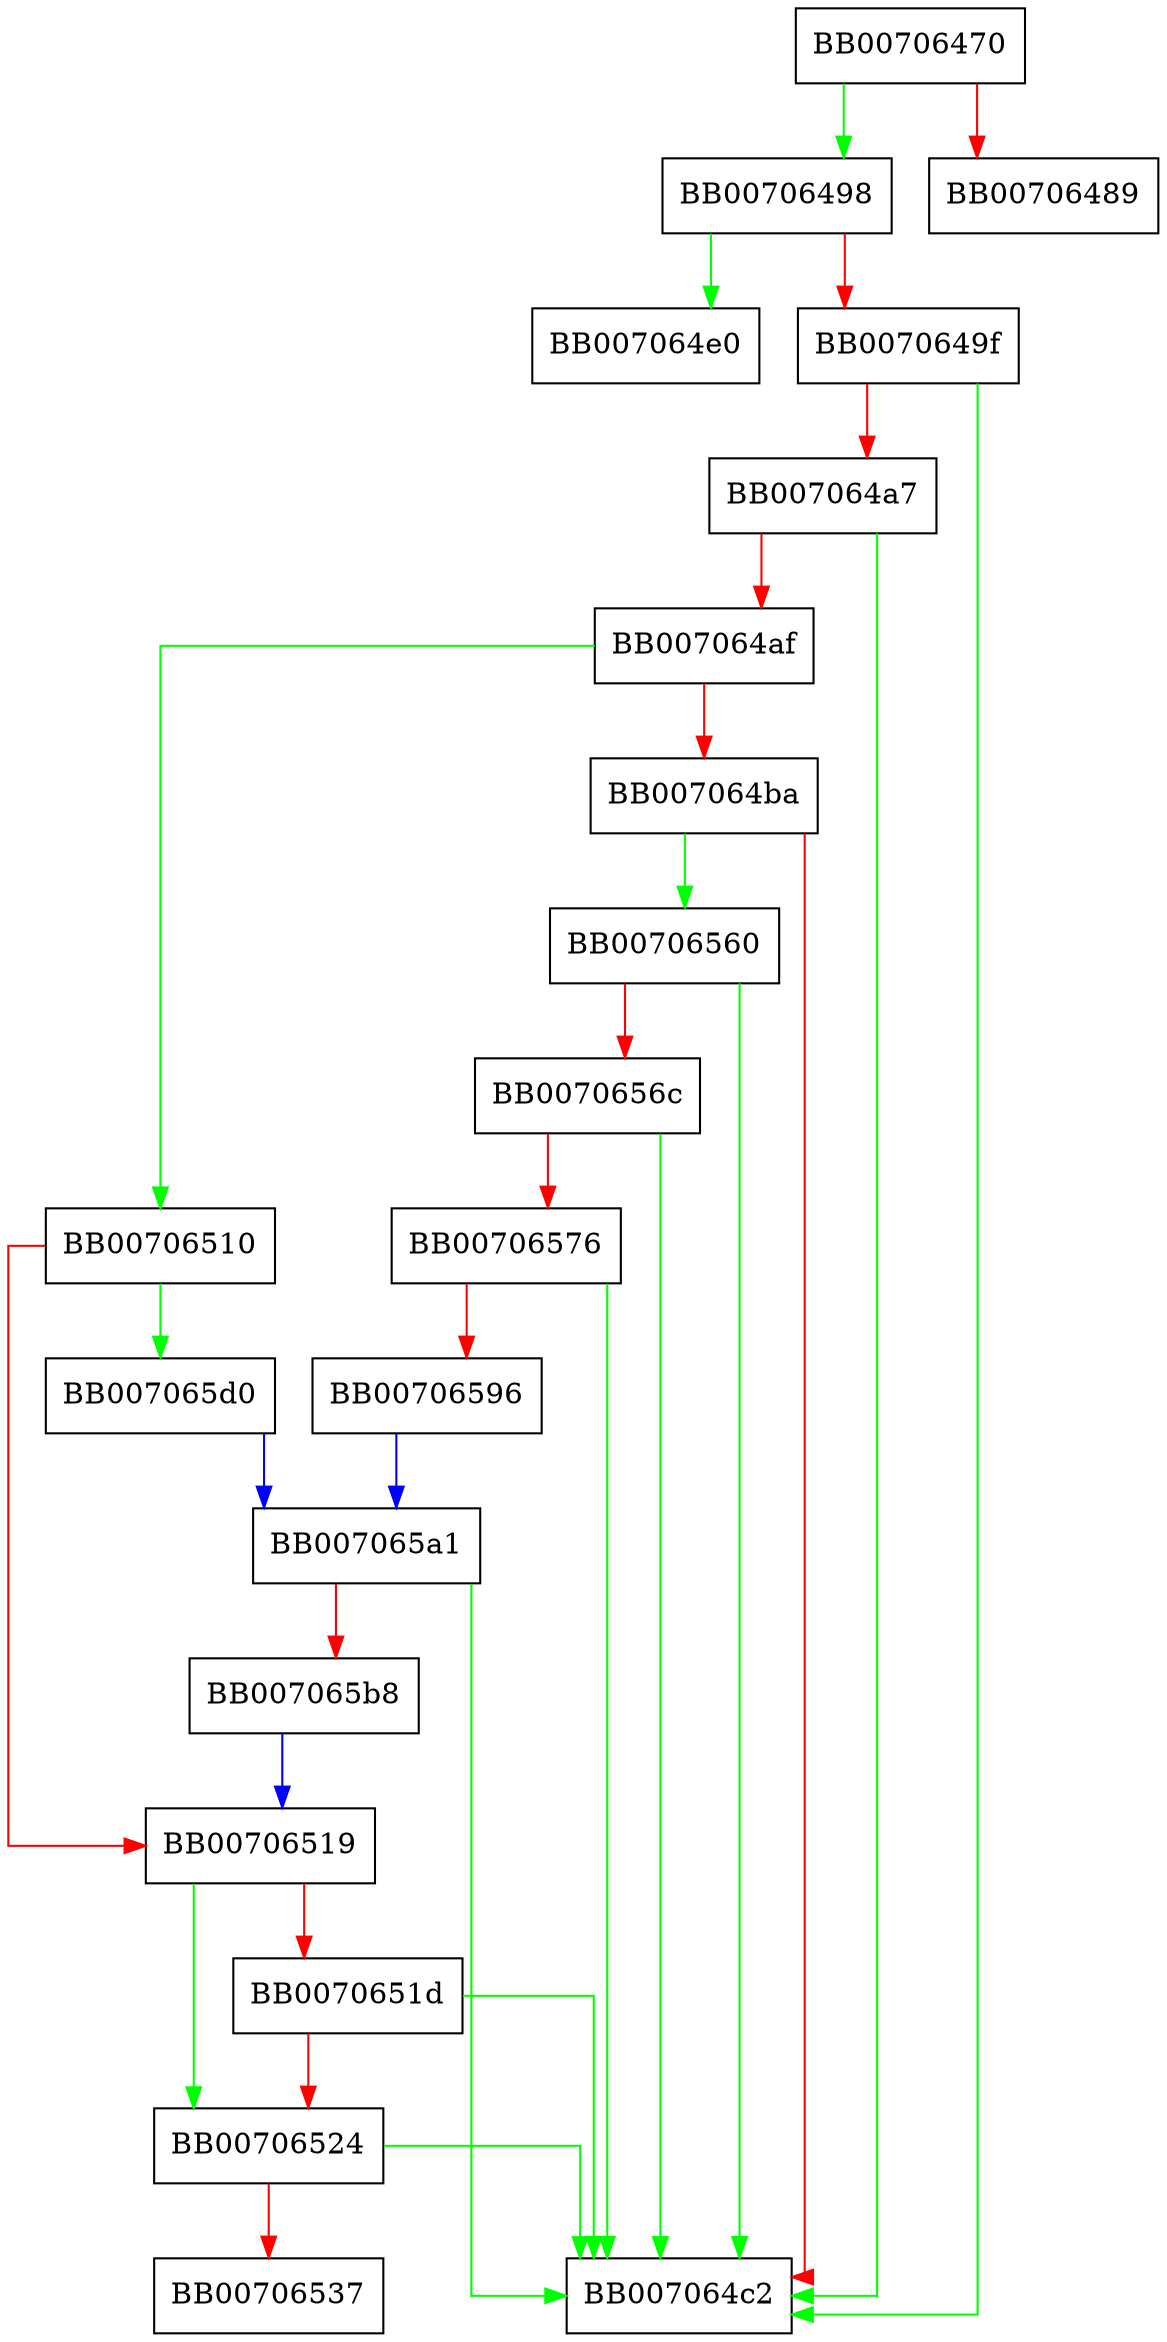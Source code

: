 digraph ossl_gcm_stream_final {
  node [shape="box"];
  graph [splines=ortho];
  BB00706470 -> BB00706498 [color="green"];
  BB00706470 -> BB00706489 [color="red"];
  BB00706498 -> BB007064e0 [color="green"];
  BB00706498 -> BB0070649f [color="red"];
  BB0070649f -> BB007064c2 [color="green"];
  BB0070649f -> BB007064a7 [color="red"];
  BB007064a7 -> BB007064c2 [color="green"];
  BB007064a7 -> BB007064af [color="red"];
  BB007064af -> BB00706510 [color="green"];
  BB007064af -> BB007064ba [color="red"];
  BB007064ba -> BB00706560 [color="green"];
  BB007064ba -> BB007064c2 [color="red"];
  BB00706510 -> BB007065d0 [color="green"];
  BB00706510 -> BB00706519 [color="red"];
  BB00706519 -> BB00706524 [color="green"];
  BB00706519 -> BB0070651d [color="red"];
  BB0070651d -> BB007064c2 [color="green"];
  BB0070651d -> BB00706524 [color="red"];
  BB00706524 -> BB007064c2 [color="green"];
  BB00706524 -> BB00706537 [color="red"];
  BB00706560 -> BB007064c2 [color="green"];
  BB00706560 -> BB0070656c [color="red"];
  BB0070656c -> BB007064c2 [color="green"];
  BB0070656c -> BB00706576 [color="red"];
  BB00706576 -> BB007064c2 [color="green"];
  BB00706576 -> BB00706596 [color="red"];
  BB00706596 -> BB007065a1 [color="blue"];
  BB007065a1 -> BB007064c2 [color="green"];
  BB007065a1 -> BB007065b8 [color="red"];
  BB007065b8 -> BB00706519 [color="blue"];
  BB007065d0 -> BB007065a1 [color="blue"];
}